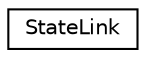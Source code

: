 digraph "Graphical Class Hierarchy"
{
  edge [fontname="Helvetica",fontsize="10",labelfontname="Helvetica",labelfontsize="10"];
  node [fontname="Helvetica",fontsize="10",shape=record];
  rankdir="LR";
  Node1 [label="StateLink",height=0.2,width=0.4,color="black", fillcolor="white", style="filled",URL="$classStateLink.html"];
}
